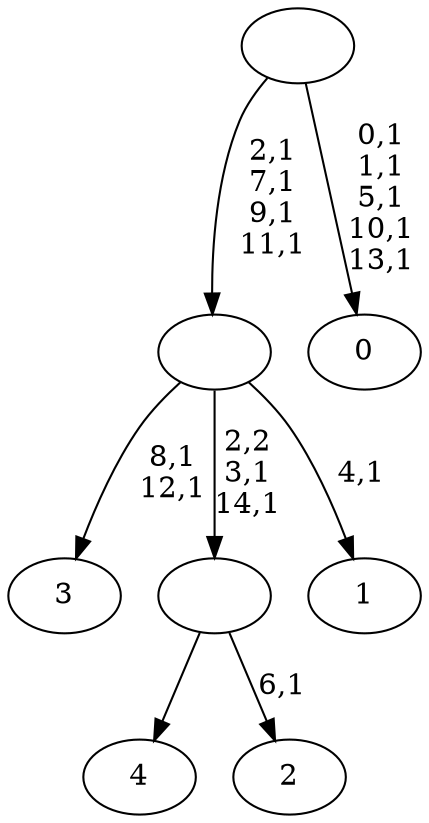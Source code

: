 digraph T {
	20 [label="4"]
	19 [label="3"]
	16 [label="2"]
	14 [label=""]
	12 [label="1"]
	10 [label=""]
	6 [label="0"]
	0 [label=""]
	14 -> 16 [label="6,1"]
	14 -> 20 [label=""]
	10 -> 12 [label="4,1"]
	10 -> 14 [label="2,2\n3,1\n14,1"]
	10 -> 19 [label="8,1\n12,1"]
	0 -> 6 [label="0,1\n1,1\n5,1\n10,1\n13,1"]
	0 -> 10 [label="2,1\n7,1\n9,1\n11,1"]
}
